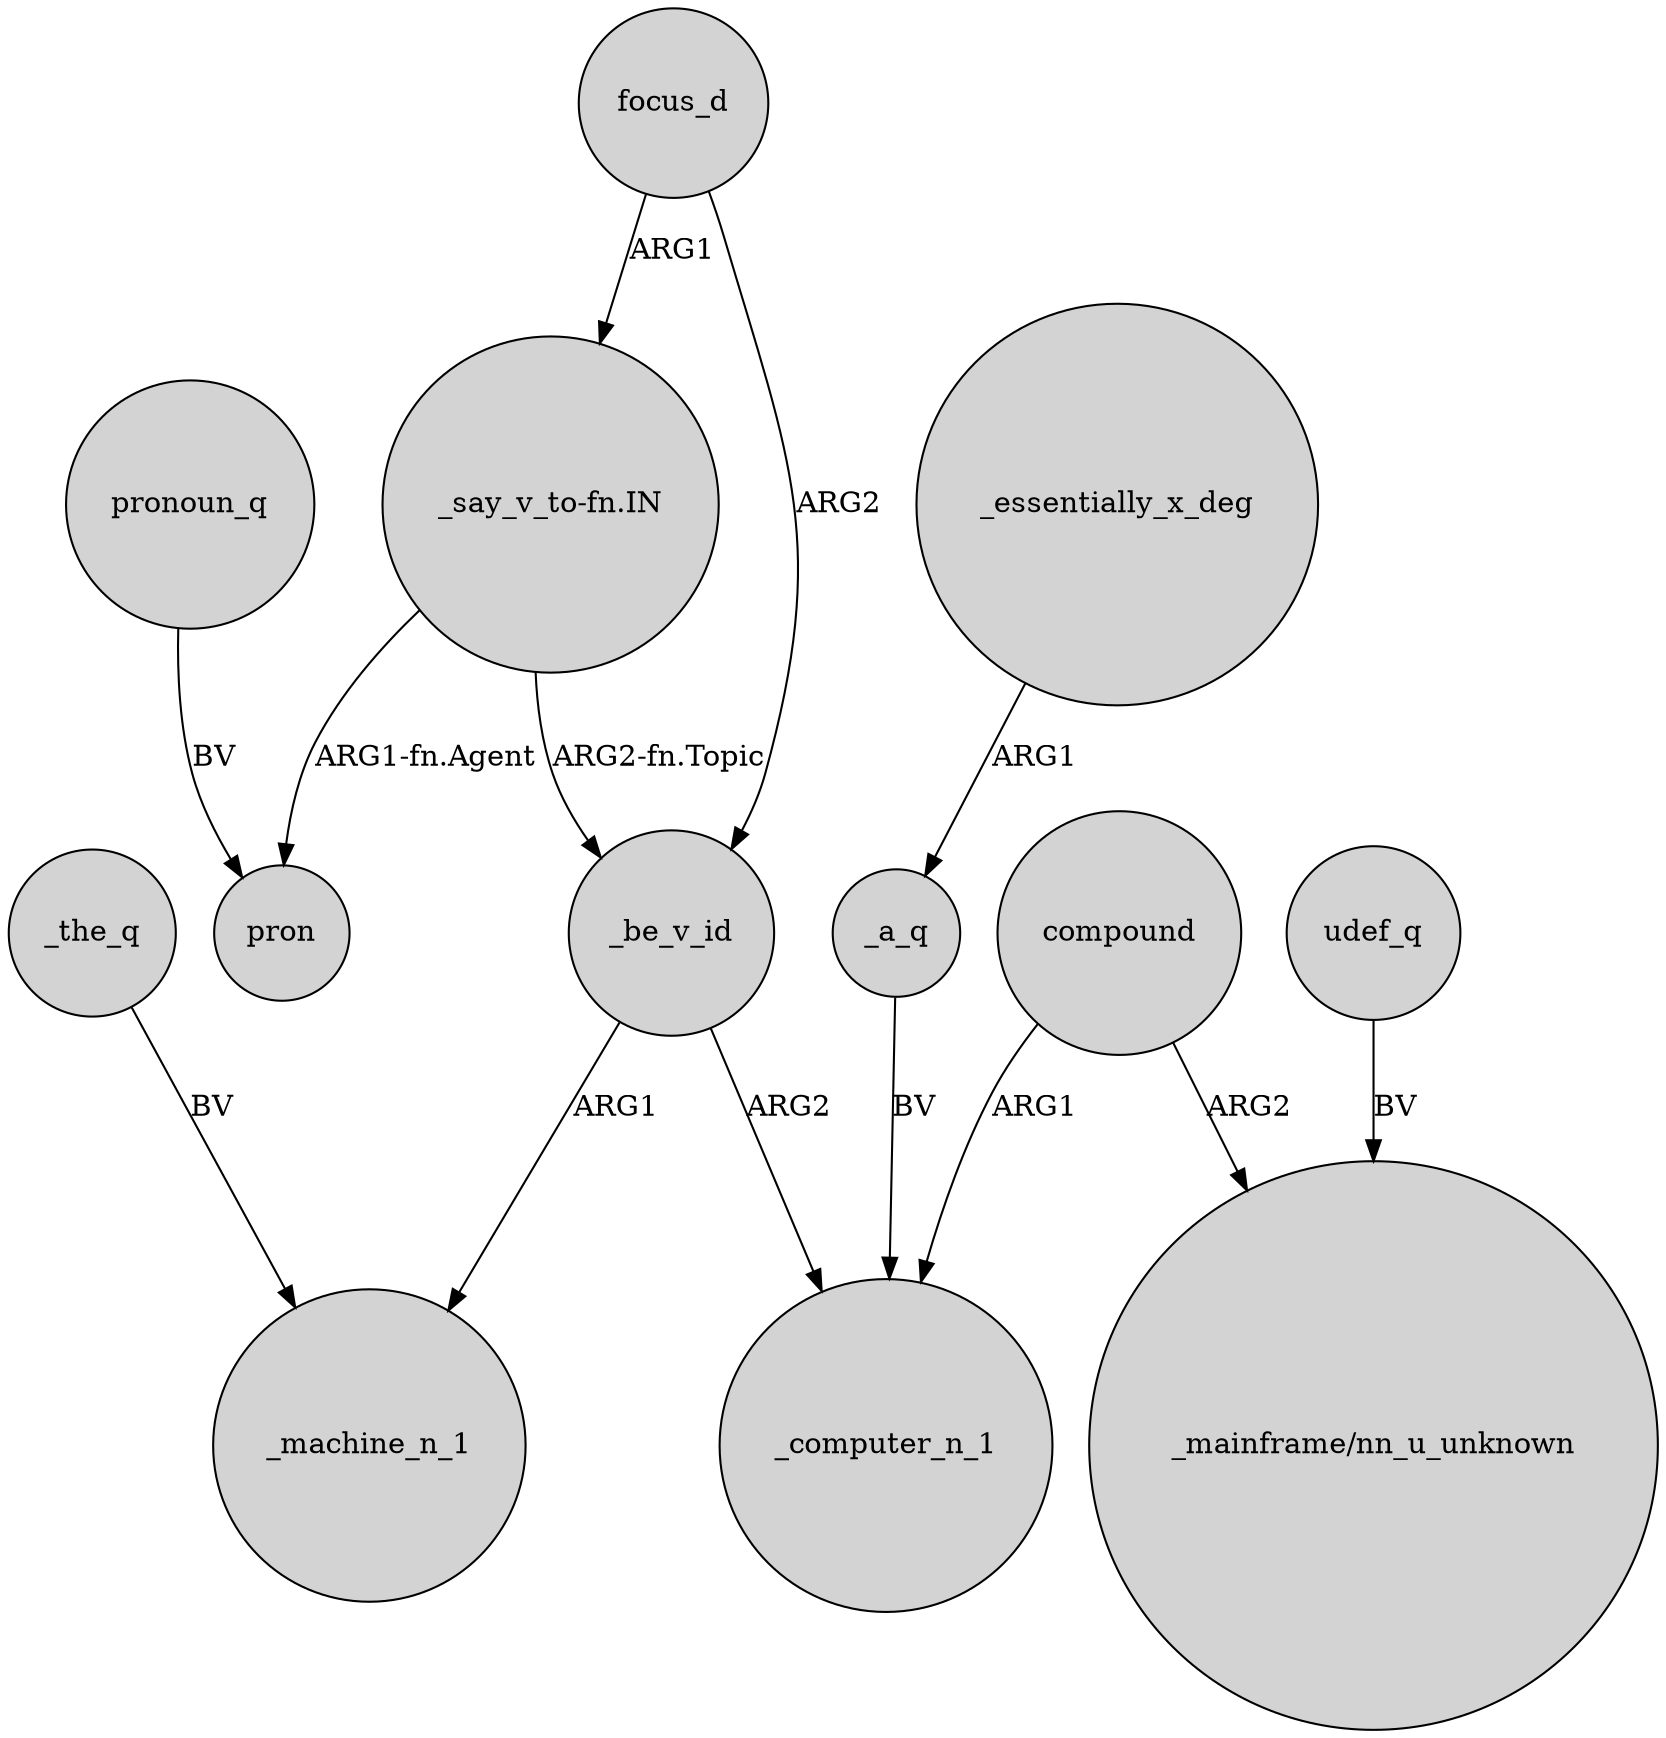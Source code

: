 digraph {
	node [shape=circle style=filled]
	focus_d -> _be_v_id [label=ARG2]
	_the_q -> _machine_n_1 [label=BV]
	_a_q -> _computer_n_1 [label=BV]
	compound -> _computer_n_1 [label=ARG1]
	udef_q -> "_mainframe/nn_u_unknown" [label=BV]
	_be_v_id -> _computer_n_1 [label=ARG2]
	compound -> "_mainframe/nn_u_unknown" [label=ARG2]
	_essentially_x_deg -> _a_q [label=ARG1]
	"_say_v_to-fn.IN" -> _be_v_id [label="ARG2-fn.Topic"]
	_be_v_id -> _machine_n_1 [label=ARG1]
	focus_d -> "_say_v_to-fn.IN" [label=ARG1]
	"_say_v_to-fn.IN" -> pron [label="ARG1-fn.Agent"]
	pronoun_q -> pron [label=BV]
}
